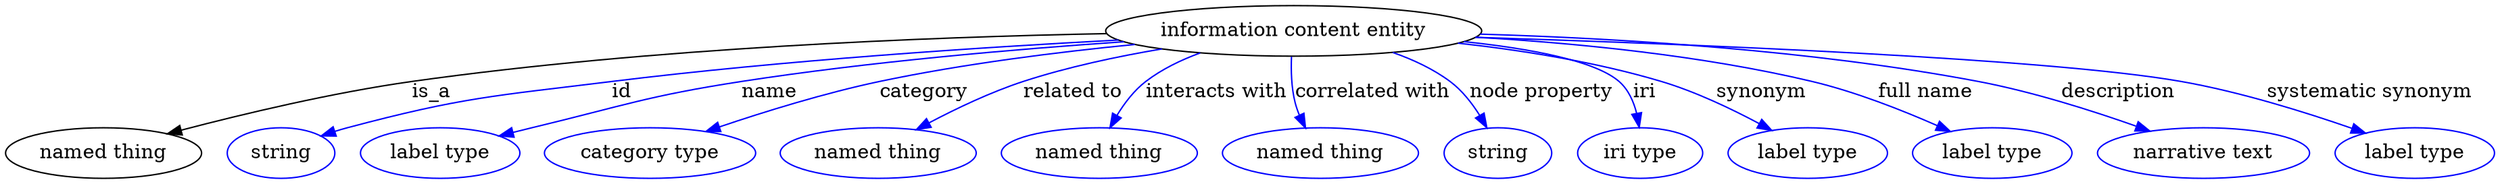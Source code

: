 digraph {
	graph [bb="0,0,1448.7,123"];
	node [label="\N"];
	"information content entity"	 [height=0.5,
		label="information content entity",
		pos="755.25,105",
		width=2.8706];
	"named thing"	 [height=0.5,
		pos="55.245,18",
		width=1.5346];
	"information content entity" -> "named thing"	 [label=is_a,
		lp="249.25,61.5",
		pos="e,93.636,31.166 655.21,100.43 528.03,94.201 315.67,82.292 238.25,69 191.74,61.017 140.07,46.031 103.53,34.361"];
	id	 [color=blue,
		height=0.5,
		label=string,
		pos="159.25,18",
		width=0.84854];
	"information content entity" -> id	 [color=blue,
		label=id,
		lp="361.75,61.5",
		pos="e,183.03,29.71 656.89,99.348 575.9,93.922 458.22,84.264 356.25,69 285.73,58.445 267.04,58.092 199.25,36 196.98,35.263 194.68,34.439 \
192.38,33.559",
		style=solid];
	name	 [color=blue,
		height=0.5,
		label="label type",
		pos="253.25,18",
		width=1.2638];
	"information content entity" -> name	 [color=blue,
		label=name,
		lp="453.75,61.5",
		pos="e,288.05,29.784 660.78,97.648 597.49,91.896 512.48,82.573 438.25,69 379.61,58.279 365.49,52.613 308.25,36 304.86,35.018 301.37,33.968 \
297.87,32.886",
		style=solid];
	category	 [color=blue,
		height=0.5,
		label="category type",
		pos="375.25,18",
		width=1.6249];
	"information content entity" -> category	 [color=blue,
		label=category,
		lp="545.75,61.5",
		pos="e,410.94,32.423 667.92,95.31 623.86,89.463 569.81,80.823 522.25,69 487.39,60.336 449.08,46.913 420.31,36.012",
		style=solid];
	"related to"	 [color=blue,
		height=0.5,
		label="named thing",
		pos="507.25,18",
		width=1.5346];
	"information content entity" -> "related to"	 [color=blue,
		label="related to",
		lp="632.25,61.5",
		pos="e,533.76,33.871 685.23,91.702 659.94,85.959 631.43,78.378 606.25,69 584.39,60.864 561.15,49.072 542.68,38.876",
		style=solid];
	"interacts with"	 [color=blue,
		height=0.5,
		label="named thing",
		pos="635.25,18",
		width=1.5346];
	"information content entity" -> "interacts with"	 [color=blue,
		label="interacts with",
		lp="714.25,61.5",
		pos="e,646.82,35.795 710.77,88.637 699.25,83.314 687.28,76.744 677.25,69 668.16,61.991 659.76,52.673 652.9,43.92",
		style=solid];
	"correlated with"	 [color=blue,
		height=0.5,
		label="named thing",
		pos="763.25,18",
		width=1.5346];
	"information content entity" -> "correlated with"	 [color=blue,
		label="correlated with",
		lp="797.25,61.5",
		pos="e,759.07,36.222 754.84,86.539 754.82,76.83 755.1,64.744 756.25,54 756.52,51.452 756.87,48.815 757.29,46.18",
		style=solid];
	"node property"	 [color=blue,
		height=0.5,
		label=string,
		pos="867.25,18",
		width=0.84854];
	"information content entity" -> "node property"	 [color=blue,
		label="node property",
		lp="889.25,61.5",
		pos="e,860.47,35.984 805.74,89.251 817.28,84.057 828.89,77.394 838.25,69 845.51,62.475 851.41,53.681 855.93,45.234",
		style=solid];
	iri	 [color=blue,
		height=0.5,
		label="iri type",
		pos="952.25,18",
		width=1.011];
	"information content entity" -> iri	 [color=blue,
		label=iri,
		lp="948.75,61.5",
		pos="e,949.22,36.137 841.65,95.044 878.89,89.219 917.12,80.677 931.25,69 938.35,63.123 943.08,54.449 946.22,45.915",
		style=solid];
	synonym	 [color=blue,
		height=0.5,
		label="label type",
		pos="1052.2,18",
		width=1.2638];
	"information content entity" -> synonym	 [color=blue,
		label=synonym,
		lp="1016.7,61.5",
		pos="e,1028.8,33.693 844.22,95.735 880.57,90.305 922.6,81.885 959.25,69 980.55,61.509 1002.8,49.493 1020.2,39.006",
		style=solid];
	"full name"	 [color=blue,
		height=0.5,
		label="label type",
		pos="1161.2,18",
		width=1.2638];
	"information content entity" -> "full name"	 [color=blue,
		label="full name",
		lp="1115.7,61.5",
		pos="e,1134.2,32.728 854.65,99.965 911.55,95.29 983.82,86.294 1046.2,69 1073.7,61.398 1103,48.312 1125.2,37.299",
		style=solid];
	description	 [color=blue,
		height=0.5,
		label="narrative text",
		pos="1282.2,18",
		width=1.6068];
	"information content entity" -> description	 [color=blue,
		label=description,
		lp="1226.7,61.5",
		pos="e,1249.8,33.001 852.91,98.992 950.14,92.475 1092.4,81.335 1146.2,69 1178.8,61.55 1214,48.185 1240.4,37.006",
		style=solid];
	"systematic synonym"	 [color=blue,
		height=0.5,
		label="label type",
		pos="1403.2,18",
		width=1.2638];
	"information content entity" -> "systematic synonym"	 [color=blue,
		label="systematic synonym",
		lp="1369.2,61.5",
		pos="e,1373.2,31.521 856.28,101.08 981.24,95.669 1186.6,84.748 1261.2,69 1296.9,61.479 1335.7,47.074 1363.8,35.486",
		style=solid];
}
